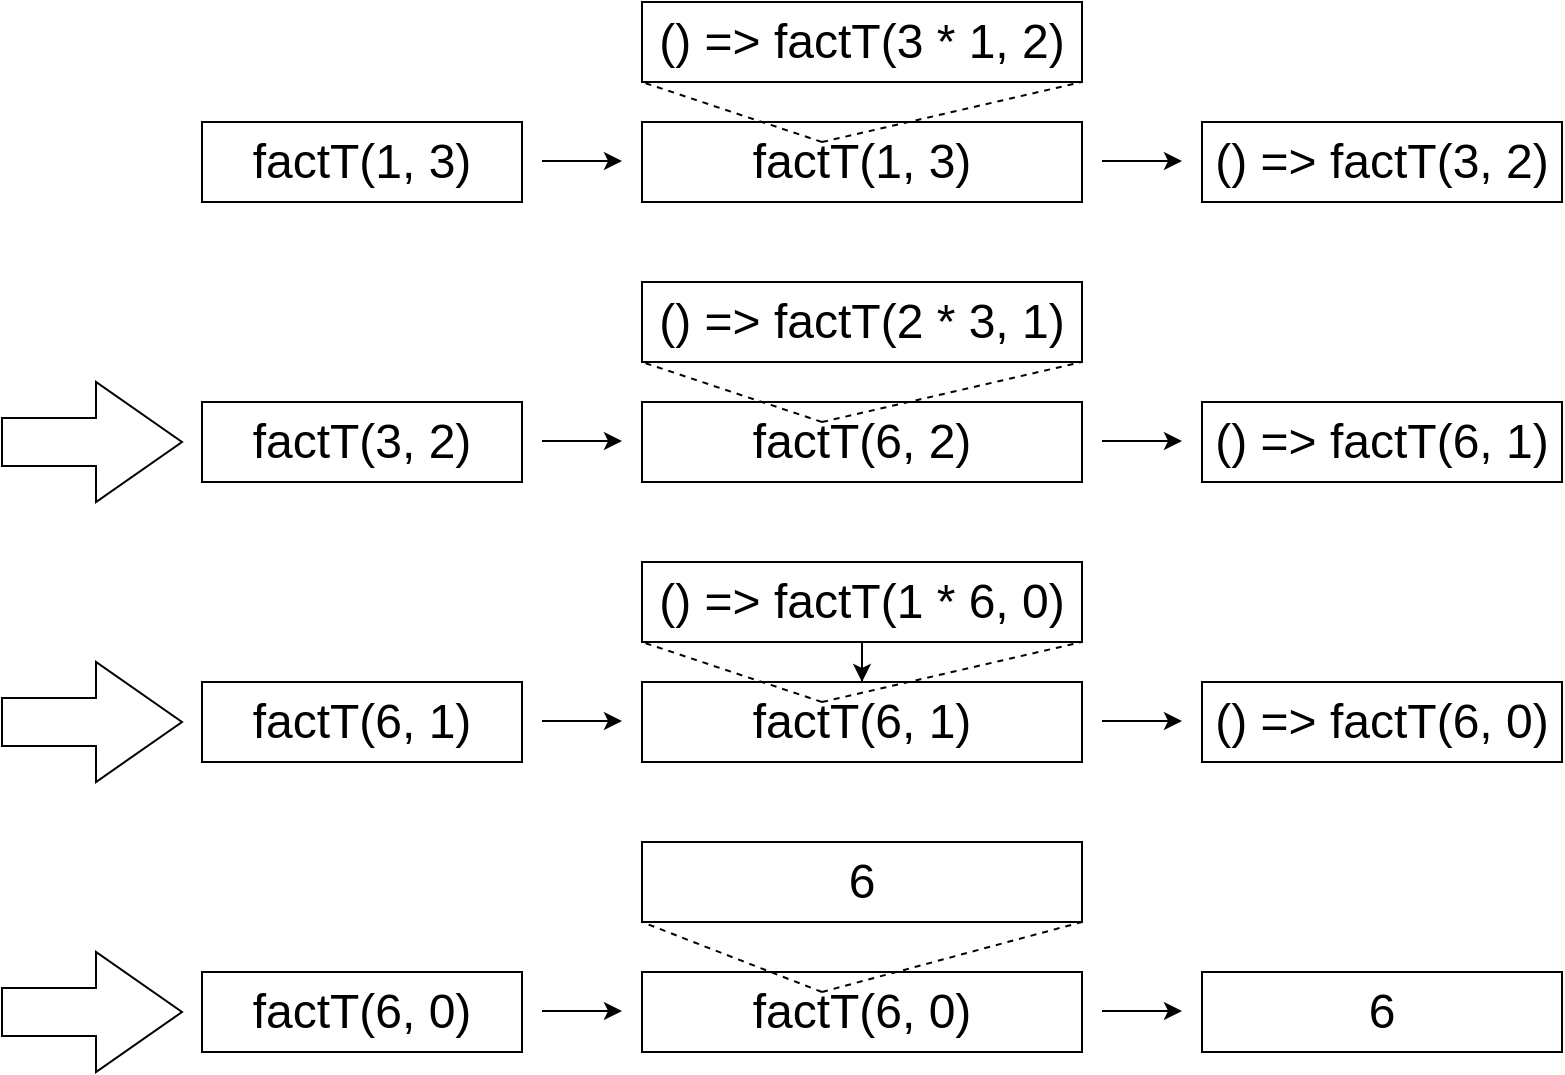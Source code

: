 <mxfile version="18.0.1" type="device"><diagram id="-7RGDf5_qtPXy46xwPTr" name="Page-1"><mxGraphModel dx="1422" dy="705" grid="1" gridSize="10" guides="1" tooltips="1" connect="1" arrows="1" fold="1" page="1" pageScale="1" pageWidth="827" pageHeight="1169" math="0" shadow="0"><root><mxCell id="0"/><mxCell id="1" parent="0"/><mxCell id="XRlLBkGIZeISAThIK7Cz-41" value="factT(1, 3)" style="rounded=0;whiteSpace=wrap;html=1;fontSize=24;" vertex="1" parent="1"><mxGeometry x="330" y="80" width="220" height="40" as="geometry"/></mxCell><mxCell id="XRlLBkGIZeISAThIK7Cz-44" value="() =&amp;gt; factT(3 * 1, 2)" style="rounded=0;whiteSpace=wrap;html=1;fontSize=24;" vertex="1" parent="1"><mxGeometry x="330" y="20" width="220" height="40" as="geometry"/></mxCell><mxCell id="XRlLBkGIZeISAThIK7Cz-77" value="" style="endArrow=none;dashed=1;html=1;rounded=0;entryX=1;entryY=1;entryDx=0;entryDy=0;" edge="1" parent="1" target="XRlLBkGIZeISAThIK7Cz-44"><mxGeometry width="50" height="50" relative="1" as="geometry"><mxPoint x="420" y="90" as="sourcePoint"/><mxPoint x="470" y="40" as="targetPoint"/></mxGeometry></mxCell><mxCell id="XRlLBkGIZeISAThIK7Cz-79" value="" style="endArrow=none;dashed=1;html=1;rounded=0;entryX=0;entryY=1;entryDx=0;entryDy=0;" edge="1" parent="1" target="XRlLBkGIZeISAThIK7Cz-44"><mxGeometry width="50" height="50" relative="1" as="geometry"><mxPoint x="420" y="90" as="sourcePoint"/><mxPoint x="470" y="40" as="targetPoint"/></mxGeometry></mxCell><mxCell id="XRlLBkGIZeISAThIK7Cz-80" value="() =&amp;gt; factT(3, 2)" style="rounded=0;whiteSpace=wrap;html=1;fontSize=24;" vertex="1" parent="1"><mxGeometry x="610" y="80" width="180" height="40" as="geometry"/></mxCell><mxCell id="XRlLBkGIZeISAThIK7Cz-81" value="factT(1, 3)" style="rounded=0;whiteSpace=wrap;html=1;fontSize=24;" vertex="1" parent="1"><mxGeometry x="110" y="80" width="160" height="40" as="geometry"/></mxCell><mxCell id="XRlLBkGIZeISAThIK7Cz-82" value="factT(6, 2)" style="rounded=0;whiteSpace=wrap;html=1;fontSize=24;" vertex="1" parent="1"><mxGeometry x="330" y="220" width="220" height="40" as="geometry"/></mxCell><mxCell id="XRlLBkGIZeISAThIK7Cz-83" value="() =&amp;gt; factT(2 * 3, 1)" style="rounded=0;whiteSpace=wrap;html=1;fontSize=24;" vertex="1" parent="1"><mxGeometry x="330" y="160" width="220" height="40" as="geometry"/></mxCell><mxCell id="XRlLBkGIZeISAThIK7Cz-84" value="" style="endArrow=none;dashed=1;html=1;rounded=0;entryX=1;entryY=1;entryDx=0;entryDy=0;" edge="1" parent="1" target="XRlLBkGIZeISAThIK7Cz-83"><mxGeometry width="50" height="50" relative="1" as="geometry"><mxPoint x="420" y="230" as="sourcePoint"/><mxPoint x="470" y="180" as="targetPoint"/></mxGeometry></mxCell><mxCell id="XRlLBkGIZeISAThIK7Cz-85" value="" style="endArrow=none;dashed=1;html=1;rounded=0;entryX=0;entryY=1;entryDx=0;entryDy=0;" edge="1" parent="1" target="XRlLBkGIZeISAThIK7Cz-83"><mxGeometry width="50" height="50" relative="1" as="geometry"><mxPoint x="420" y="230" as="sourcePoint"/><mxPoint x="470" y="180" as="targetPoint"/></mxGeometry></mxCell><mxCell id="XRlLBkGIZeISAThIK7Cz-86" value="() =&amp;gt; factT(6, 1)" style="rounded=0;whiteSpace=wrap;html=1;fontSize=24;" vertex="1" parent="1"><mxGeometry x="610" y="220" width="180" height="40" as="geometry"/></mxCell><mxCell id="XRlLBkGIZeISAThIK7Cz-87" value="factT(3, 2)" style="rounded=0;whiteSpace=wrap;html=1;fontSize=24;" vertex="1" parent="1"><mxGeometry x="110" y="220" width="160" height="40" as="geometry"/></mxCell><mxCell id="XRlLBkGIZeISAThIK7Cz-88" value="factT(6, 1)" style="rounded=0;whiteSpace=wrap;html=1;fontSize=24;" vertex="1" parent="1"><mxGeometry x="330" y="360" width="220" height="40" as="geometry"/></mxCell><mxCell id="XRlLBkGIZeISAThIK7Cz-114" value="" style="edgeStyle=orthogonalEdgeStyle;rounded=0;orthogonalLoop=1;jettySize=auto;html=1;" edge="1" parent="1" source="XRlLBkGIZeISAThIK7Cz-89" target="XRlLBkGIZeISAThIK7Cz-88"><mxGeometry relative="1" as="geometry"/></mxCell><mxCell id="XRlLBkGIZeISAThIK7Cz-89" value="() =&amp;gt; factT(1 * 6, 0)" style="rounded=0;whiteSpace=wrap;html=1;fontSize=24;" vertex="1" parent="1"><mxGeometry x="330" y="300" width="220" height="40" as="geometry"/></mxCell><mxCell id="XRlLBkGIZeISAThIK7Cz-90" value="" style="endArrow=none;dashed=1;html=1;rounded=0;entryX=1;entryY=1;entryDx=0;entryDy=0;" edge="1" parent="1" target="XRlLBkGIZeISAThIK7Cz-89"><mxGeometry width="50" height="50" relative="1" as="geometry"><mxPoint x="420" y="370" as="sourcePoint"/><mxPoint x="470" y="320" as="targetPoint"/></mxGeometry></mxCell><mxCell id="XRlLBkGIZeISAThIK7Cz-91" value="" style="endArrow=none;dashed=1;html=1;rounded=0;entryX=0;entryY=1;entryDx=0;entryDy=0;" edge="1" parent="1" target="XRlLBkGIZeISAThIK7Cz-89"><mxGeometry width="50" height="50" relative="1" as="geometry"><mxPoint x="420" y="370" as="sourcePoint"/><mxPoint x="470" y="320" as="targetPoint"/></mxGeometry></mxCell><mxCell id="XRlLBkGIZeISAThIK7Cz-92" value="() =&amp;gt; factT(6, 0)" style="rounded=0;whiteSpace=wrap;html=1;fontSize=24;" vertex="1" parent="1"><mxGeometry x="610" y="360" width="180" height="40" as="geometry"/></mxCell><mxCell id="XRlLBkGIZeISAThIK7Cz-93" value="factT(6, 1)" style="rounded=0;whiteSpace=wrap;html=1;fontSize=24;" vertex="1" parent="1"><mxGeometry x="110" y="360" width="160" height="40" as="geometry"/></mxCell><mxCell id="XRlLBkGIZeISAThIK7Cz-94" value="factT(6, 0)" style="rounded=0;whiteSpace=wrap;html=1;fontSize=24;" vertex="1" parent="1"><mxGeometry x="330" y="505" width="220" height="40" as="geometry"/></mxCell><mxCell id="XRlLBkGIZeISAThIK7Cz-95" value="6" style="rounded=0;whiteSpace=wrap;html=1;fontSize=24;" vertex="1" parent="1"><mxGeometry x="330" y="440" width="220" height="40" as="geometry"/></mxCell><mxCell id="XRlLBkGIZeISAThIK7Cz-96" value="" style="endArrow=none;dashed=1;html=1;rounded=0;entryX=1;entryY=1;entryDx=0;entryDy=0;" edge="1" parent="1" target="XRlLBkGIZeISAThIK7Cz-95"><mxGeometry width="50" height="50" relative="1" as="geometry"><mxPoint x="420" y="515" as="sourcePoint"/><mxPoint x="470" y="465" as="targetPoint"/></mxGeometry></mxCell><mxCell id="XRlLBkGIZeISAThIK7Cz-97" value="" style="endArrow=none;dashed=1;html=1;rounded=0;entryX=0;entryY=1;entryDx=0;entryDy=0;" edge="1" parent="1" target="XRlLBkGIZeISAThIK7Cz-95"><mxGeometry width="50" height="50" relative="1" as="geometry"><mxPoint x="420" y="515" as="sourcePoint"/><mxPoint x="470" y="465" as="targetPoint"/></mxGeometry></mxCell><mxCell id="XRlLBkGIZeISAThIK7Cz-98" value="6" style="rounded=0;whiteSpace=wrap;html=1;fontSize=24;" vertex="1" parent="1"><mxGeometry x="610" y="505" width="180" height="40" as="geometry"/></mxCell><mxCell id="XRlLBkGIZeISAThIK7Cz-99" value="factT(6, 0)" style="rounded=0;whiteSpace=wrap;html=1;fontSize=24;" vertex="1" parent="1"><mxGeometry x="110" y="505" width="160" height="40" as="geometry"/></mxCell><mxCell id="XRlLBkGIZeISAThIK7Cz-102" value="" style="endArrow=classic;html=1;rounded=0;" edge="1" parent="1"><mxGeometry width="50" height="50" relative="1" as="geometry"><mxPoint x="280" y="99.5" as="sourcePoint"/><mxPoint x="320" y="99.5" as="targetPoint"/></mxGeometry></mxCell><mxCell id="XRlLBkGIZeISAThIK7Cz-104" value="" style="endArrow=classic;html=1;rounded=0;" edge="1" parent="1"><mxGeometry width="50" height="50" relative="1" as="geometry"><mxPoint x="560" y="99.5" as="sourcePoint"/><mxPoint x="600" y="99.5" as="targetPoint"/></mxGeometry></mxCell><mxCell id="XRlLBkGIZeISAThIK7Cz-105" value="" style="endArrow=classic;html=1;rounded=0;" edge="1" parent="1"><mxGeometry width="50" height="50" relative="1" as="geometry"><mxPoint x="280" y="239.5" as="sourcePoint"/><mxPoint x="320" y="239.5" as="targetPoint"/></mxGeometry></mxCell><mxCell id="XRlLBkGIZeISAThIK7Cz-106" value="" style="endArrow=classic;html=1;rounded=0;" edge="1" parent="1"><mxGeometry width="50" height="50" relative="1" as="geometry"><mxPoint x="560" y="239.5" as="sourcePoint"/><mxPoint x="600" y="239.5" as="targetPoint"/></mxGeometry></mxCell><mxCell id="XRlLBkGIZeISAThIK7Cz-107" value="" style="endArrow=classic;html=1;rounded=0;" edge="1" parent="1"><mxGeometry width="50" height="50" relative="1" as="geometry"><mxPoint x="280" y="379.5" as="sourcePoint"/><mxPoint x="320" y="379.5" as="targetPoint"/></mxGeometry></mxCell><mxCell id="XRlLBkGIZeISAThIK7Cz-108" value="" style="endArrow=classic;html=1;rounded=0;" edge="1" parent="1"><mxGeometry width="50" height="50" relative="1" as="geometry"><mxPoint x="560" y="379.5" as="sourcePoint"/><mxPoint x="600" y="379.5" as="targetPoint"/></mxGeometry></mxCell><mxCell id="XRlLBkGIZeISAThIK7Cz-109" value="" style="endArrow=classic;html=1;rounded=0;" edge="1" parent="1"><mxGeometry width="50" height="50" relative="1" as="geometry"><mxPoint x="280" y="524.5" as="sourcePoint"/><mxPoint x="320" y="524.5" as="targetPoint"/><Array as="points"><mxPoint x="300" y="524.5"/></Array></mxGeometry></mxCell><mxCell id="XRlLBkGIZeISAThIK7Cz-110" value="" style="endArrow=classic;html=1;rounded=0;" edge="1" parent="1"><mxGeometry width="50" height="50" relative="1" as="geometry"><mxPoint x="560" y="524.5" as="sourcePoint"/><mxPoint x="600" y="524.5" as="targetPoint"/></mxGeometry></mxCell><mxCell id="XRlLBkGIZeISAThIK7Cz-117" value="" style="html=1;shadow=0;dashed=0;align=center;verticalAlign=middle;shape=mxgraph.arrows2.arrow;dy=0.6;dx=43;notch=0;" vertex="1" parent="1"><mxGeometry x="10" y="350" width="90" height="60" as="geometry"/></mxCell><mxCell id="XRlLBkGIZeISAThIK7Cz-119" value="" style="html=1;shadow=0;dashed=0;align=center;verticalAlign=middle;shape=mxgraph.arrows2.arrow;dy=0.6;dx=43;notch=0;" vertex="1" parent="1"><mxGeometry x="10" y="495" width="90" height="60" as="geometry"/></mxCell><mxCell id="XRlLBkGIZeISAThIK7Cz-120" value="" style="html=1;shadow=0;dashed=0;align=center;verticalAlign=middle;shape=mxgraph.arrows2.arrow;dy=0.6;dx=43;notch=0;" vertex="1" parent="1"><mxGeometry x="10" y="210" width="90" height="60" as="geometry"/></mxCell></root></mxGraphModel></diagram></mxfile>